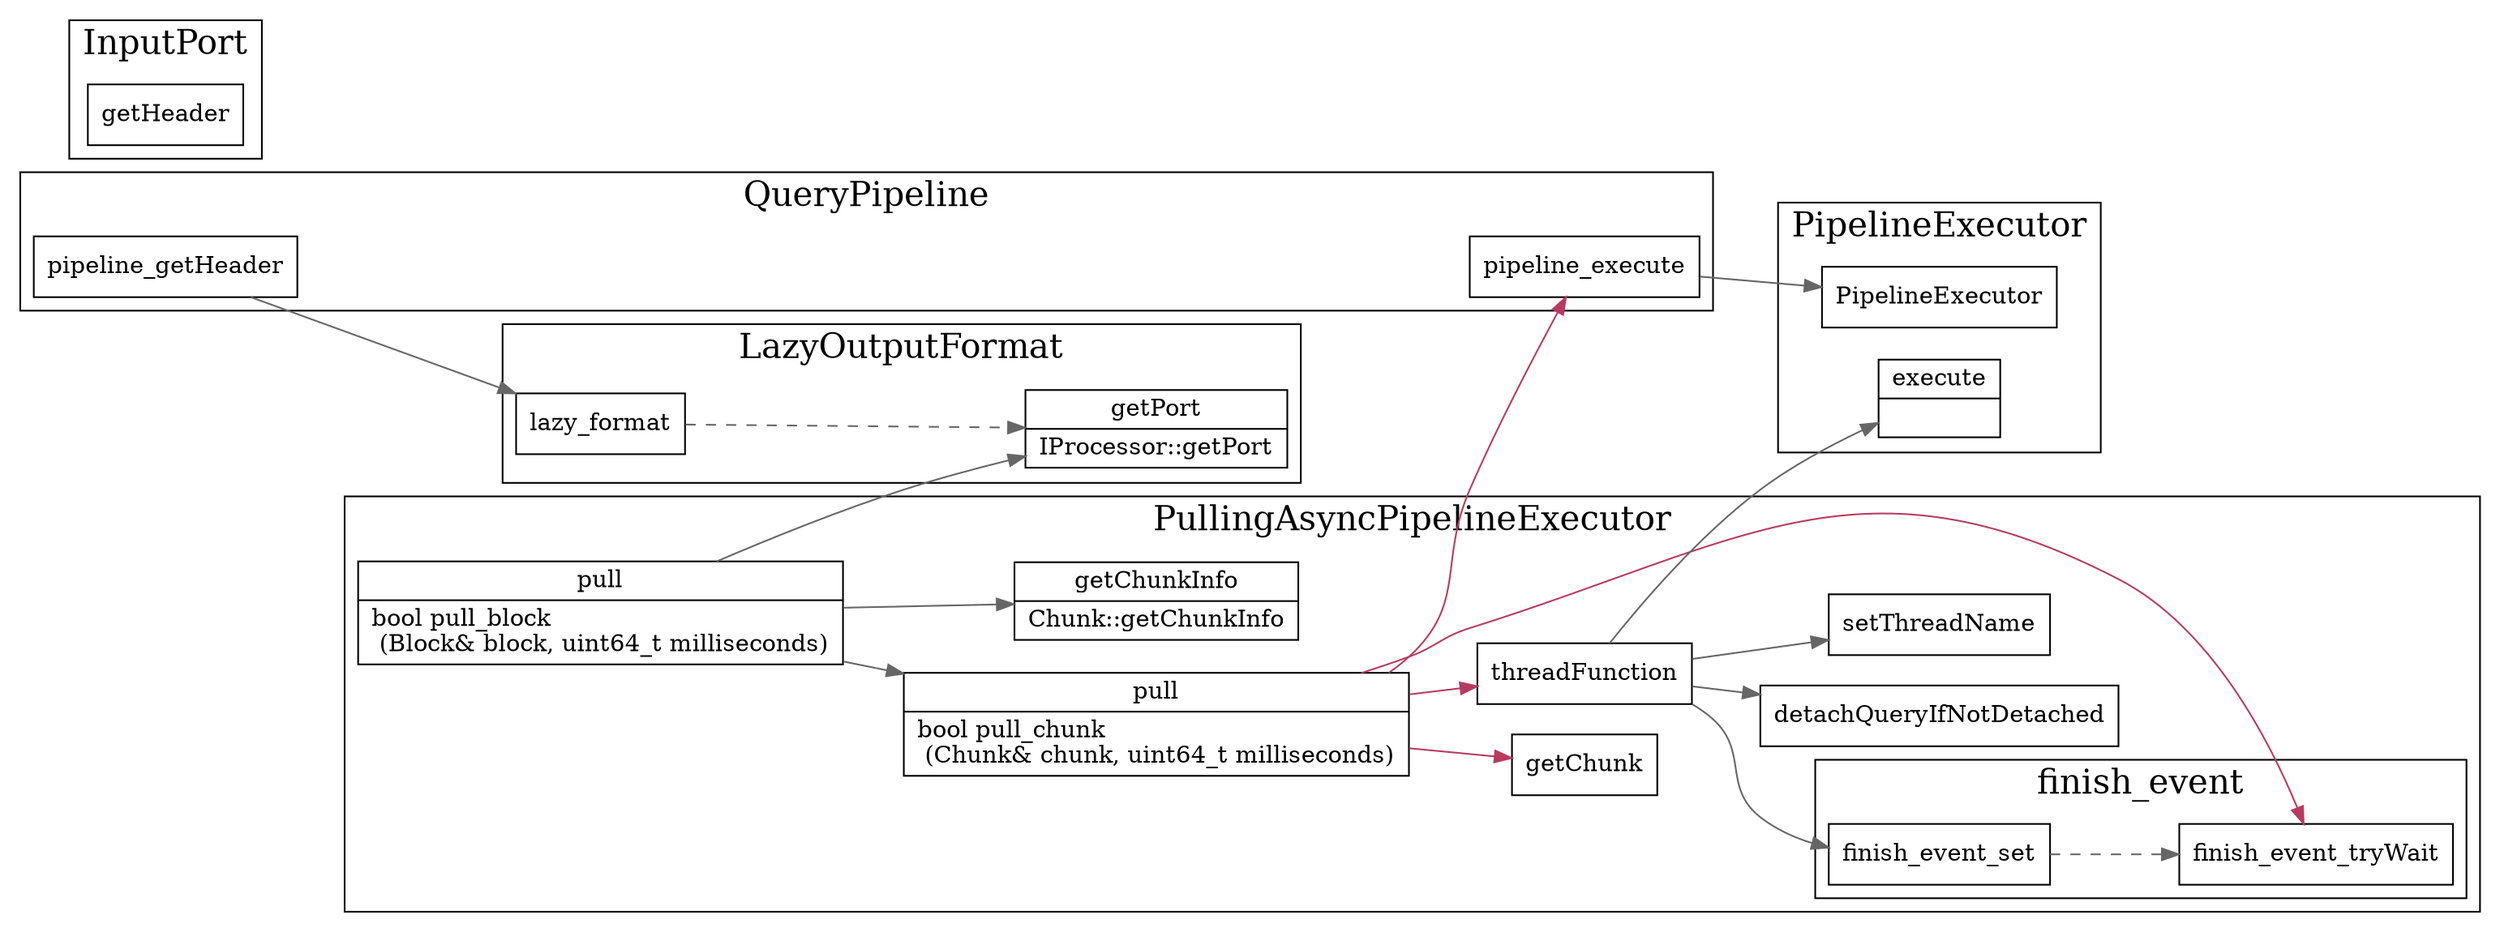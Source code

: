 digraph pulling_async_pipeline_executor {
  node[shape=box];
  edge[color=gray40];
  newrank=true;
  rankdir=LR;
  subgraph cluster_PipelineExecutor {
    graph[label="PipelineExecutor";fontsize=20;];
    pipelineExecutor_execute;
    pipelineExecutor_execute[
      shape="record";
      label="{{
        execute|
      }}";
    ];
    PipelineExecutor;
  }
  subgraph cluster_InputPort {
    graph[label="InputPort";fontsize=20;];
    getHeader;
  }

  subgraph cluster_LazyOutputFormat {
    graph[label="LazyOutputFormat";fontsize=20;];
    lazy_format -> lazy_format_getPort[style=dashed];
    lazy_format_getPort[
      shape="record";
      label="{{
        getPort|
        IProcessor::getPort
      }}";
    ];
    
  }
  subgraph cluster_QueryPipeline{
    graph[label="QueryPipeline";fontsize=20;];
    pipeline_execute -> PipelineExecutor;
    pipeline_getHeader -> lazy_format;
    
  }
  subgraph cluster_PullingAsyncPipelineExecutor {
    graph[label="PullingAsyncPipelineExecutor";fontsize=20;];
    pull_chunk[
      shape="record";
      label="{{
        pull|
        bool pull_chunk\l 
        (Chunk& chunk, uint64_t milliseconds)\l
      }}";
    ];
    pull_chunk -> {
      threadFunction;
      pipeline_execute;
      finish_event_tryWait;
      getChunk;
    }[color="#b83b5e"];

    threadFunction -> {
      setThreadName;
      detachQueryIfNotDetached;
      pipelineExecutor_execute;
      finish_event_set;
    }
    subgraph cluster_finish_event {
      graph[label="finish_event";fontsize=20;];
      finish_event_set -> finish_event_tryWait[style=dashed];
    }

    pull_block[
      shape="record";
      label="{{
        pull|
        bool pull_block\l 
        (Block& block, uint64_t milliseconds)\l
      }}";
    ];
    getChunkInfo[
      shape="record";
      label="{{
        getChunkInfo|
        Chunk::getChunkInfo
      }}";
    ];
    pull_block -> {
      pull_chunk;
      lazy_format_getPort;
      getChunkInfo;
    };
  }
}
